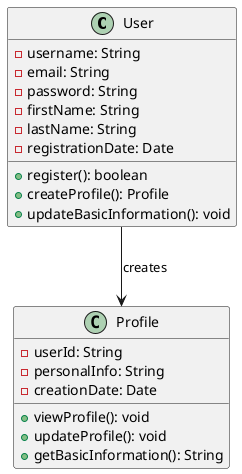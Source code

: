 @startuml
class User {
    - username: String
    - email: String
    - password: String
    - firstName: String
    - lastName: String
    - registrationDate: Date
    + register(): boolean
    + createProfile(): Profile
    + updateBasicInformation(): void
}

class Profile {
    - userId: String
    - personalInfo: String
    - creationDate: Date
    + viewProfile(): void
    + updateProfile(): void
    + getBasicInformation(): String
}

User --> Profile : creates
@enduml